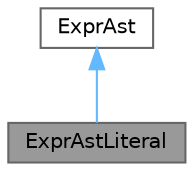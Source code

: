 digraph "ExprAstLiteral"
{
 // INTERACTIVE_SVG=YES
 // LATEX_PDF_SIZE
  bgcolor="transparent";
  edge [fontname=Helvetica,fontsize=10,labelfontname=Helvetica,labelfontsize=10];
  node [fontname=Helvetica,fontsize=10,shape=box,height=0.2,width=0.4];
  Node1 [label="ExprAstLiteral",height=0.2,width=0.4,color="gray40", fillcolor="grey60", style="filled", fontcolor="black",tooltip="Class representing a string literal in the AST."];
  Node2 -> Node1 [dir="back",color="steelblue1",style="solid",tooltip=" "];
  Node2 [label="ExprAst",height=0.2,width=0.4,color="gray40", fillcolor="white", style="filled",URL="$dc/dfa/class_expr_ast.html",tooltip="Base class for all nodes in the abstract syntax tree of an expression."];
}
